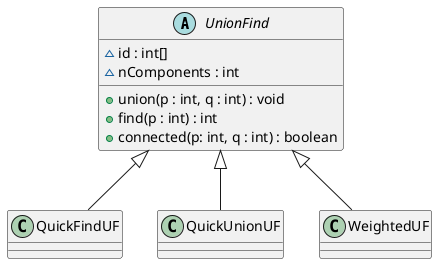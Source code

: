 @startuml class_diagram
abstract class UnionFind {
    ~ id : int[]
    ~ nComponents : int
    + union(p : int, q : int) : void
    + find(p : int) : int
    + connected(p: int, q : int) : boolean
}
class QuickFindUF
class QuickUnionUF
class WeightedUF
UnionFind <|-- QuickFindUF
UnionFind <|-- QuickUnionUF
UnionFind <|-- WeightedUF
@enduml